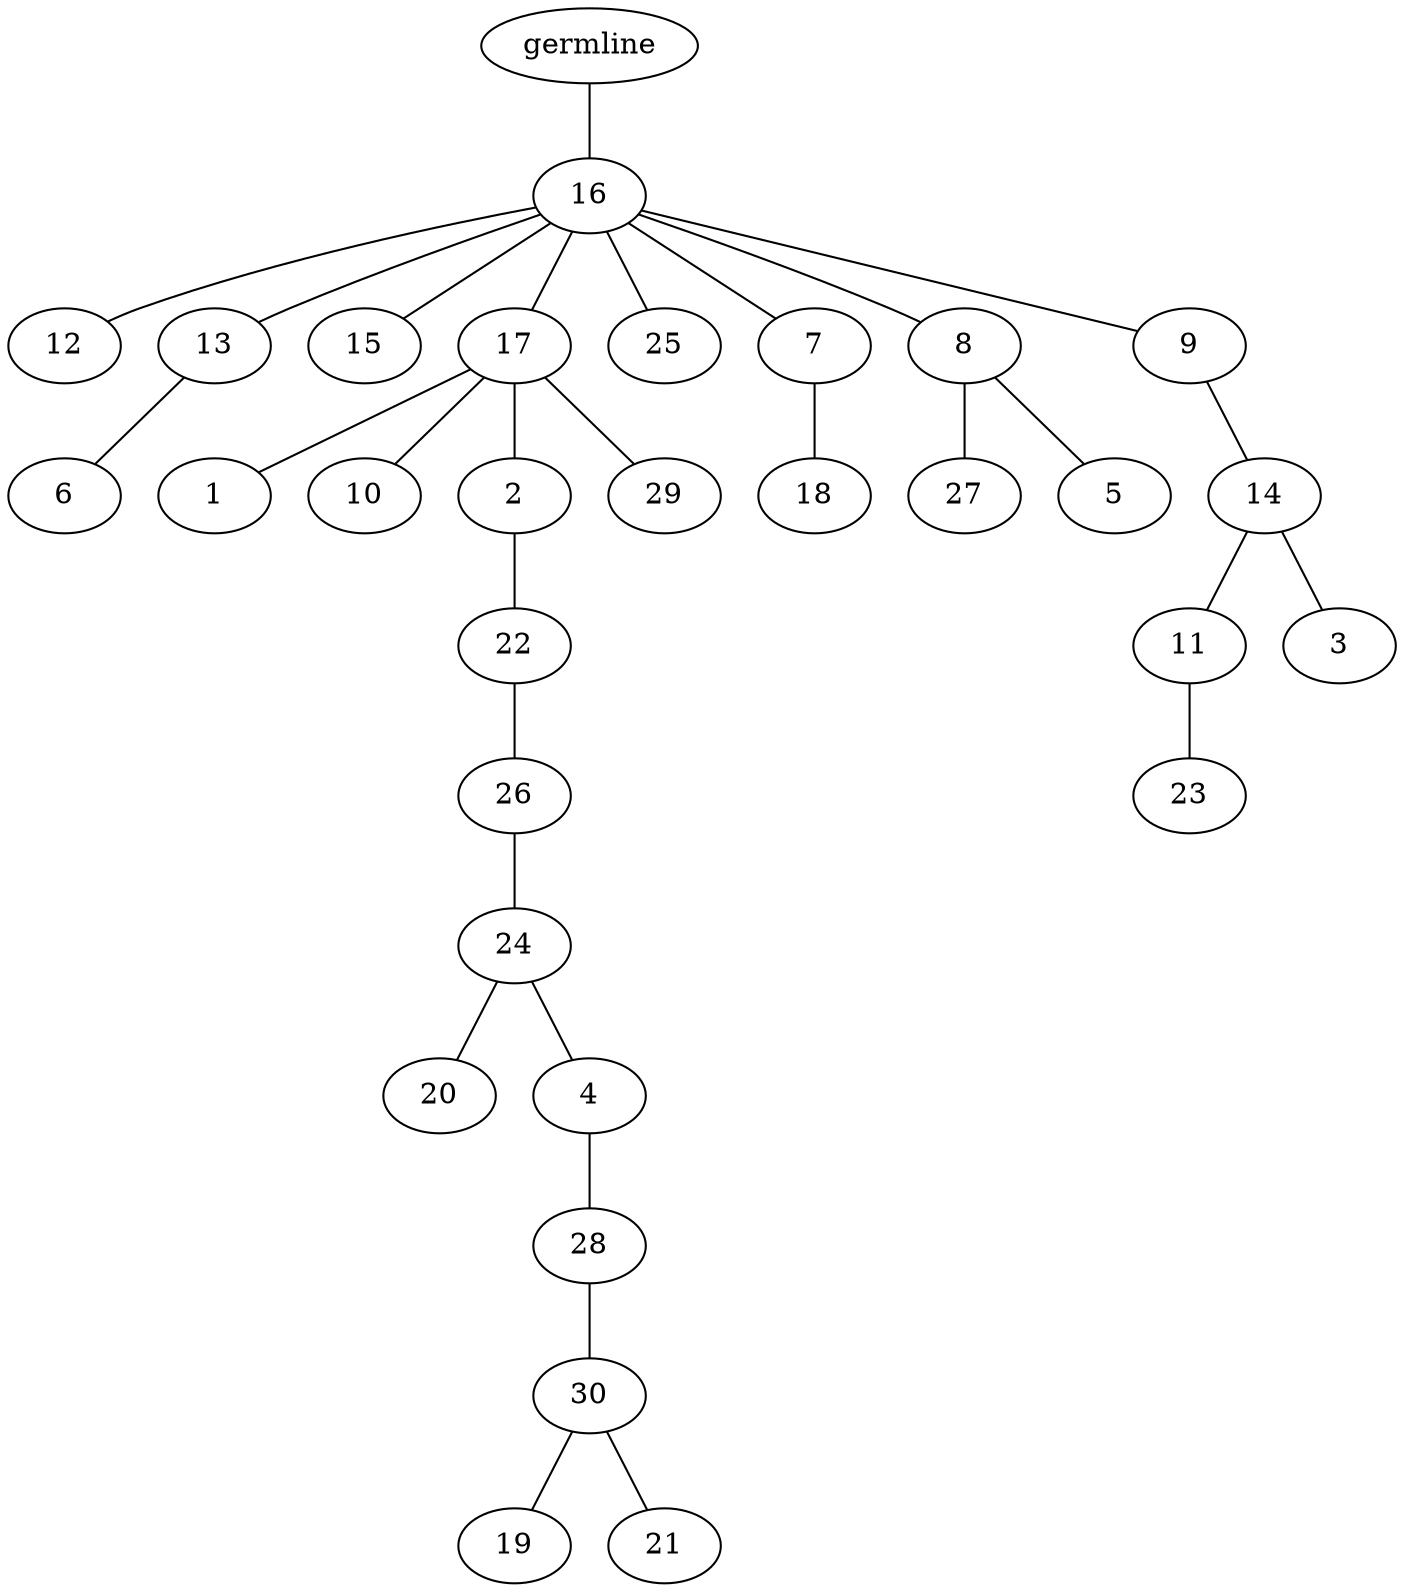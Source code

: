 graph tree {
    "140309368473776" [label="germline"];
    "140309367154192" [label="16"];
    "140309367154384" [label="12"];
    "140309367155248" [label="13"];
    "140309367155344" [label="6"];
    "140309367156352" [label="15"];
    "140309367155440" [label="17"];
    "140309367155296" [label="1"];
    "140309367155872" [label="10"];
    "140309367155968" [label="2"];
    "140309367079072" [label="22"];
    "140309367079216" [label="26"];
    "140309367079648" [label="24"];
    "140309367079936" [label="20"];
    "140309367079744" [label="4"];
    "140309367080032" [label="28"];
    "140309367080608" [label="30"];
    "140309367080944" [label="19"];
    "140309367080656" [label="21"];
    "140309367156496" [label="29"];
    "140309367156064" [label="25"];
    "140309367080224" [label="7"];
    "140309367079600" [label="18"];
    "140309367081472" [label="8"];
    "140309367079120" [label="27"];
    "140309367080176" [label="5"];
    "140309367081568" [label="9"];
    "140309367080704" [label="14"];
    "140309367082240" [label="11"];
    "140309367082384" [label="23"];
    "140309367082480" [label="3"];
    "140309368473776" -- "140309367154192";
    "140309367154192" -- "140309367154384";
    "140309367154192" -- "140309367155248";
    "140309367154192" -- "140309367156352";
    "140309367154192" -- "140309367155440";
    "140309367154192" -- "140309367156064";
    "140309367154192" -- "140309367080224";
    "140309367154192" -- "140309367081472";
    "140309367154192" -- "140309367081568";
    "140309367155248" -- "140309367155344";
    "140309367155440" -- "140309367155296";
    "140309367155440" -- "140309367155872";
    "140309367155440" -- "140309367155968";
    "140309367155440" -- "140309367156496";
    "140309367155968" -- "140309367079072";
    "140309367079072" -- "140309367079216";
    "140309367079216" -- "140309367079648";
    "140309367079648" -- "140309367079936";
    "140309367079648" -- "140309367079744";
    "140309367079744" -- "140309367080032";
    "140309367080032" -- "140309367080608";
    "140309367080608" -- "140309367080944";
    "140309367080608" -- "140309367080656";
    "140309367080224" -- "140309367079600";
    "140309367081472" -- "140309367079120";
    "140309367081472" -- "140309367080176";
    "140309367081568" -- "140309367080704";
    "140309367080704" -- "140309367082240";
    "140309367080704" -- "140309367082480";
    "140309367082240" -- "140309367082384";
}

